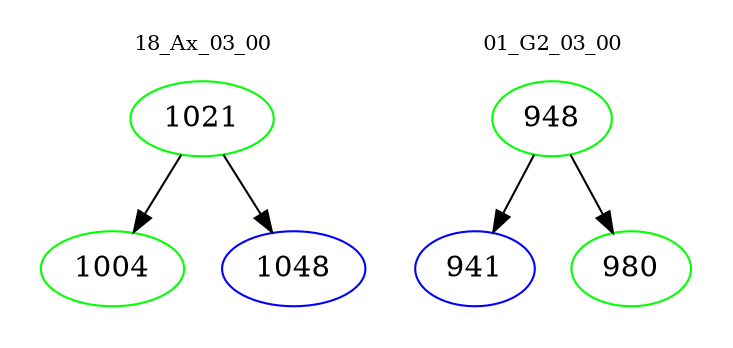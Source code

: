 digraph{
subgraph cluster_0 {
color = white
label = "18_Ax_03_00";
fontsize=10;
T0_1021 [label="1021", color="green"]
T0_1021 -> T0_1004 [color="black"]
T0_1004 [label="1004", color="green"]
T0_1021 -> T0_1048 [color="black"]
T0_1048 [label="1048", color="blue"]
}
subgraph cluster_1 {
color = white
label = "01_G2_03_00";
fontsize=10;
T1_948 [label="948", color="green"]
T1_948 -> T1_941 [color="black"]
T1_941 [label="941", color="blue"]
T1_948 -> T1_980 [color="black"]
T1_980 [label="980", color="green"]
}
}
